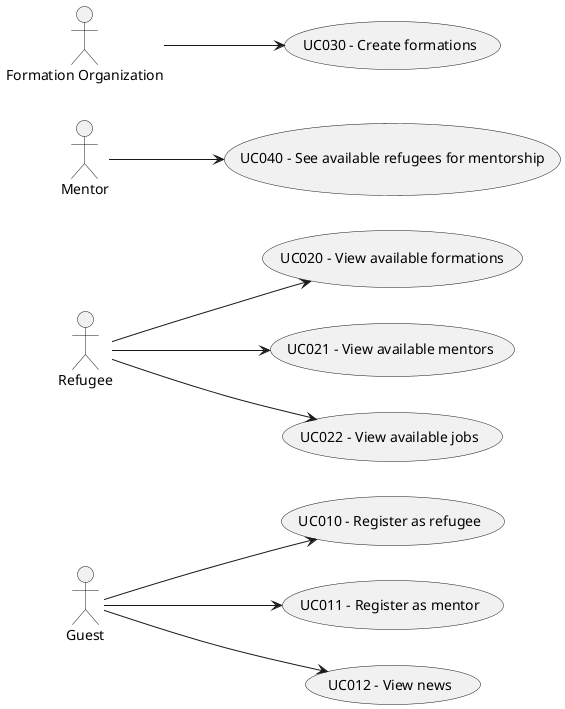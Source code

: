 @startuml

left to right direction

actor "Guest" as Guest
actor "Refugee" as Refugee
actor "Mentor" as Mentor
actor "Formation Organization" as Org

usecase "UC010 - Register as refugee" as UC010
usecase "UC011 - Register as mentor" as UC011
usecase "UC012 - View news" as UC012
usecase "UC020 - View available formations" as UC020
usecase "UC021 - View available mentors" as UC021
usecase "UC022 - View available jobs" as UC022
usecase "UC030 - Create formations" as UC030
usecase "UC040 - See available refugees for mentorship" as UC040

Guest --> UC010
Guest --> UC011
Guest --> UC012
Refugee --> UC020
Refugee --> UC021
Refugee --> UC022
Mentor --> UC040
Org --> UC030

@enduml
